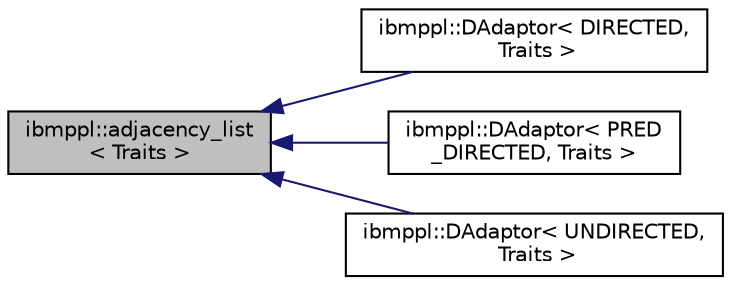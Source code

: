 digraph "ibmppl::adjacency_list&lt; Traits &gt;"
{
  edge [fontname="Helvetica",fontsize="10",labelfontname="Helvetica",labelfontsize="10"];
  node [fontname="Helvetica",fontsize="10",shape=record];
  rankdir="LR";
  Node1 [label="ibmppl::adjacency_list\l\< Traits \>",height=0.2,width=0.4,color="black", fillcolor="grey75", style="filled" fontcolor="black"];
  Node1 -> Node2 [dir="back",color="midnightblue",fontsize="10",style="solid",fontname="Helvetica"];
  Node2 [label="ibmppl::DAdaptor\< DIRECTED,\l Traits \>",height=0.2,width=0.4,color="black", fillcolor="white", style="filled",URL="$classibmppl_1_1DAdaptor_3_01DIRECTED_00_01Traits_01_4.html",tooltip="Adaptor to specialize add/delete edge for an directed graph. An empty class as all required functiona..."];
  Node1 -> Node3 [dir="back",color="midnightblue",fontsize="10",style="solid",fontname="Helvetica"];
  Node3 [label="ibmppl::DAdaptor\< PRED\l_DIRECTED, Traits \>",height=0.2,width=0.4,color="black", fillcolor="white", style="filled",URL="$classibmppl_1_1DAdaptor_3_01PRED__DIRECTED_00_01Traits_01_4.html",tooltip="Directed graph where each vertex stores both incoming and outgoing edges. "];
  Node1 -> Node4 [dir="back",color="midnightblue",fontsize="10",style="solid",fontname="Helvetica"];
  Node4 [label="ibmppl::DAdaptor\< UNDIRECTED,\l Traits \>",height=0.2,width=0.4,color="black", fillcolor="white", style="filled",URL="$classibmppl_1_1DAdaptor_3_01UNDIRECTED_00_01Traits_01_4.html",tooltip="Adaptor to specialize add/delete edge for an undirected graph. It derives from the base adjacency_lis..."];
}
